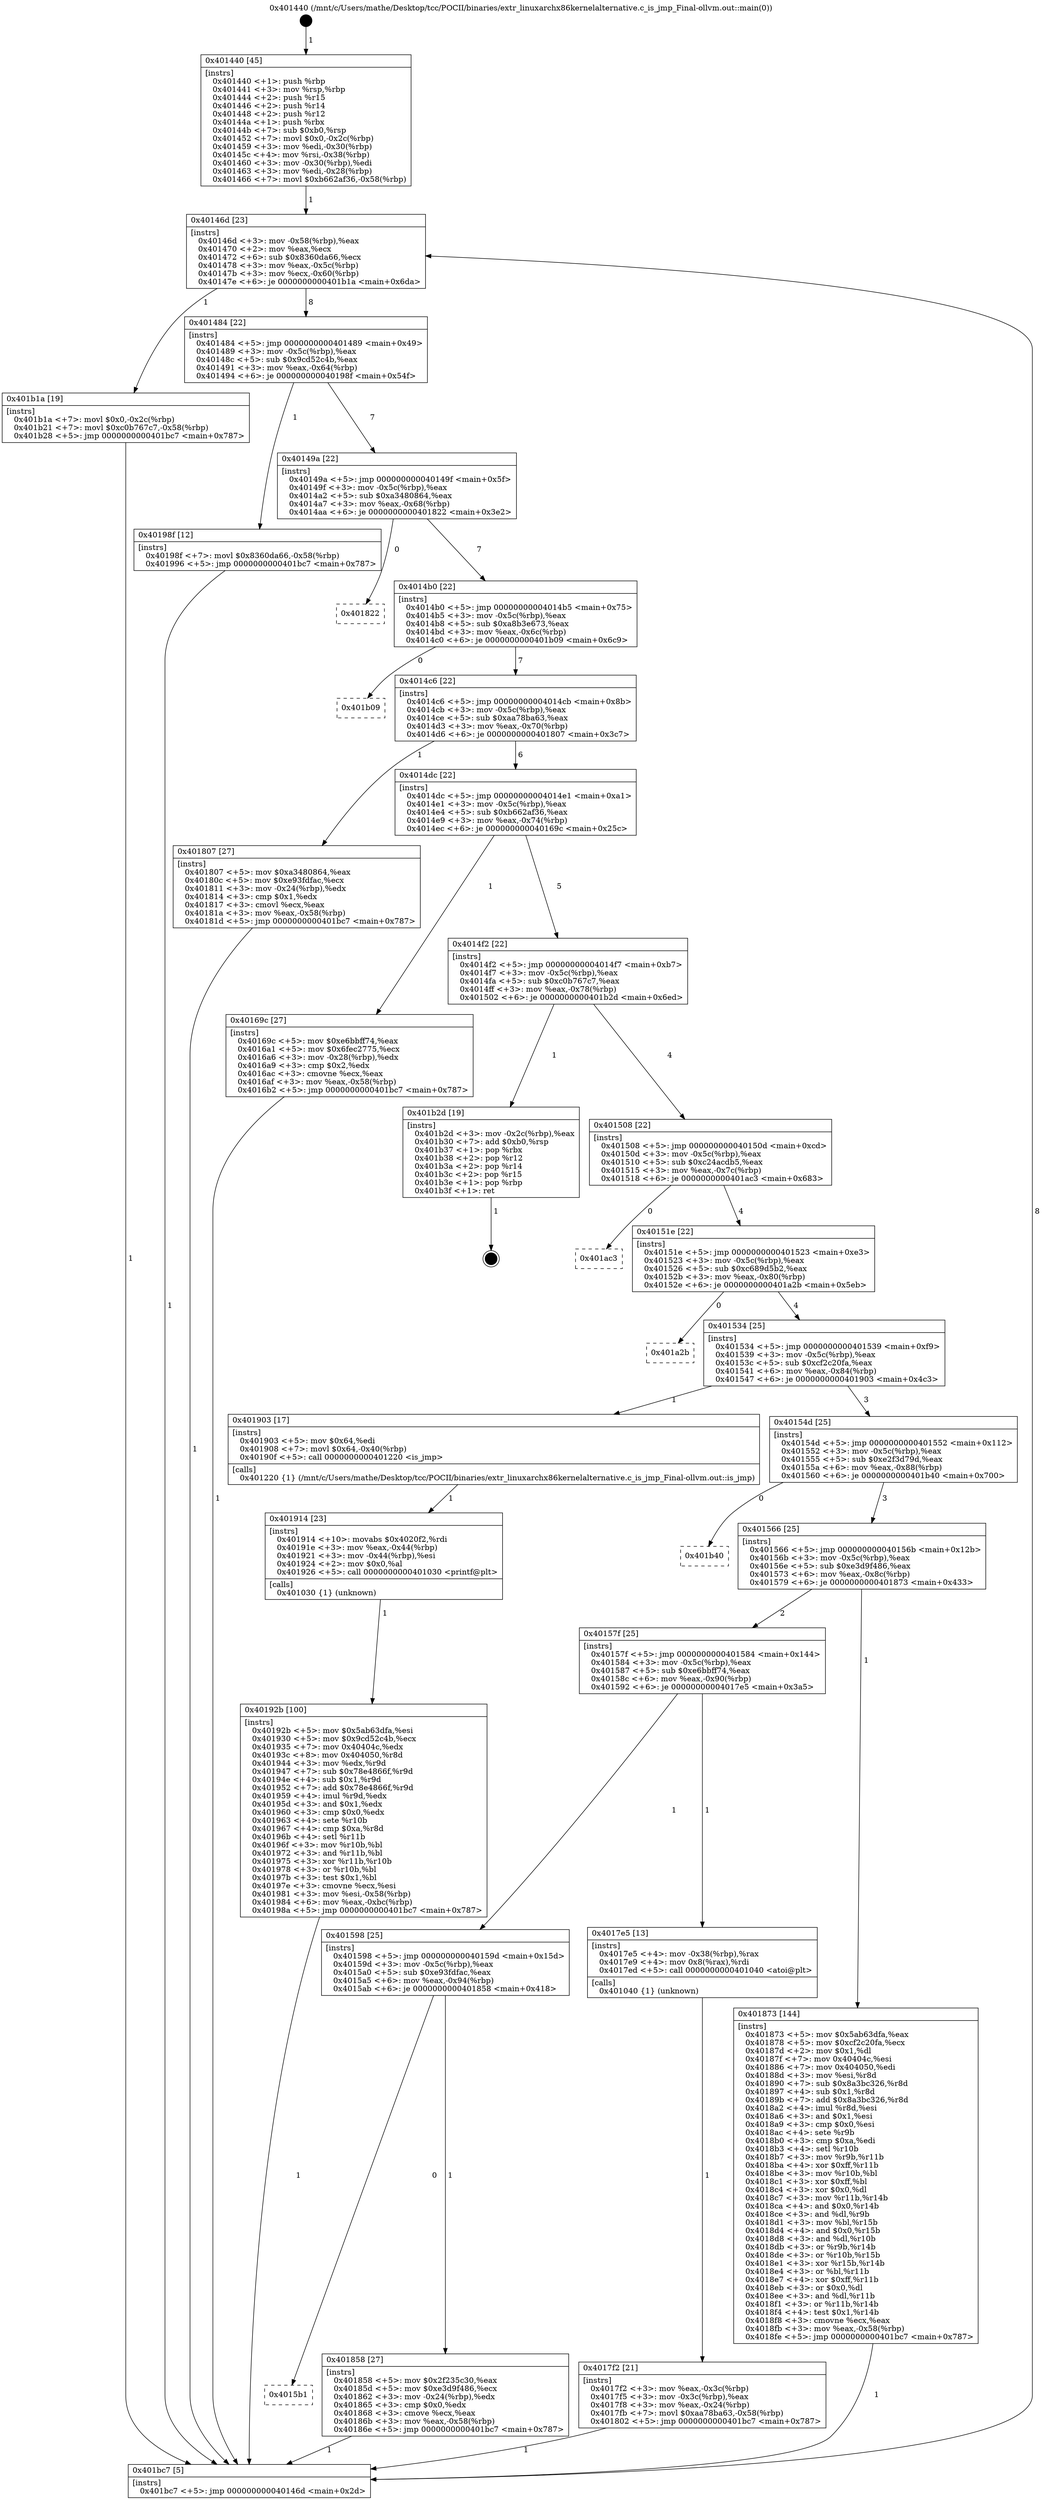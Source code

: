 digraph "0x401440" {
  label = "0x401440 (/mnt/c/Users/mathe/Desktop/tcc/POCII/binaries/extr_linuxarchx86kernelalternative.c_is_jmp_Final-ollvm.out::main(0))"
  labelloc = "t"
  node[shape=record]

  Entry [label="",width=0.3,height=0.3,shape=circle,fillcolor=black,style=filled]
  "0x40146d" [label="{
     0x40146d [23]\l
     | [instrs]\l
     &nbsp;&nbsp;0x40146d \<+3\>: mov -0x58(%rbp),%eax\l
     &nbsp;&nbsp;0x401470 \<+2\>: mov %eax,%ecx\l
     &nbsp;&nbsp;0x401472 \<+6\>: sub $0x8360da66,%ecx\l
     &nbsp;&nbsp;0x401478 \<+3\>: mov %eax,-0x5c(%rbp)\l
     &nbsp;&nbsp;0x40147b \<+3\>: mov %ecx,-0x60(%rbp)\l
     &nbsp;&nbsp;0x40147e \<+6\>: je 0000000000401b1a \<main+0x6da\>\l
  }"]
  "0x401b1a" [label="{
     0x401b1a [19]\l
     | [instrs]\l
     &nbsp;&nbsp;0x401b1a \<+7\>: movl $0x0,-0x2c(%rbp)\l
     &nbsp;&nbsp;0x401b21 \<+7\>: movl $0xc0b767c7,-0x58(%rbp)\l
     &nbsp;&nbsp;0x401b28 \<+5\>: jmp 0000000000401bc7 \<main+0x787\>\l
  }"]
  "0x401484" [label="{
     0x401484 [22]\l
     | [instrs]\l
     &nbsp;&nbsp;0x401484 \<+5\>: jmp 0000000000401489 \<main+0x49\>\l
     &nbsp;&nbsp;0x401489 \<+3\>: mov -0x5c(%rbp),%eax\l
     &nbsp;&nbsp;0x40148c \<+5\>: sub $0x9cd52c4b,%eax\l
     &nbsp;&nbsp;0x401491 \<+3\>: mov %eax,-0x64(%rbp)\l
     &nbsp;&nbsp;0x401494 \<+6\>: je 000000000040198f \<main+0x54f\>\l
  }"]
  Exit [label="",width=0.3,height=0.3,shape=circle,fillcolor=black,style=filled,peripheries=2]
  "0x40198f" [label="{
     0x40198f [12]\l
     | [instrs]\l
     &nbsp;&nbsp;0x40198f \<+7\>: movl $0x8360da66,-0x58(%rbp)\l
     &nbsp;&nbsp;0x401996 \<+5\>: jmp 0000000000401bc7 \<main+0x787\>\l
  }"]
  "0x40149a" [label="{
     0x40149a [22]\l
     | [instrs]\l
     &nbsp;&nbsp;0x40149a \<+5\>: jmp 000000000040149f \<main+0x5f\>\l
     &nbsp;&nbsp;0x40149f \<+3\>: mov -0x5c(%rbp),%eax\l
     &nbsp;&nbsp;0x4014a2 \<+5\>: sub $0xa3480864,%eax\l
     &nbsp;&nbsp;0x4014a7 \<+3\>: mov %eax,-0x68(%rbp)\l
     &nbsp;&nbsp;0x4014aa \<+6\>: je 0000000000401822 \<main+0x3e2\>\l
  }"]
  "0x40192b" [label="{
     0x40192b [100]\l
     | [instrs]\l
     &nbsp;&nbsp;0x40192b \<+5\>: mov $0x5ab63dfa,%esi\l
     &nbsp;&nbsp;0x401930 \<+5\>: mov $0x9cd52c4b,%ecx\l
     &nbsp;&nbsp;0x401935 \<+7\>: mov 0x40404c,%edx\l
     &nbsp;&nbsp;0x40193c \<+8\>: mov 0x404050,%r8d\l
     &nbsp;&nbsp;0x401944 \<+3\>: mov %edx,%r9d\l
     &nbsp;&nbsp;0x401947 \<+7\>: sub $0x78e4866f,%r9d\l
     &nbsp;&nbsp;0x40194e \<+4\>: sub $0x1,%r9d\l
     &nbsp;&nbsp;0x401952 \<+7\>: add $0x78e4866f,%r9d\l
     &nbsp;&nbsp;0x401959 \<+4\>: imul %r9d,%edx\l
     &nbsp;&nbsp;0x40195d \<+3\>: and $0x1,%edx\l
     &nbsp;&nbsp;0x401960 \<+3\>: cmp $0x0,%edx\l
     &nbsp;&nbsp;0x401963 \<+4\>: sete %r10b\l
     &nbsp;&nbsp;0x401967 \<+4\>: cmp $0xa,%r8d\l
     &nbsp;&nbsp;0x40196b \<+4\>: setl %r11b\l
     &nbsp;&nbsp;0x40196f \<+3\>: mov %r10b,%bl\l
     &nbsp;&nbsp;0x401972 \<+3\>: and %r11b,%bl\l
     &nbsp;&nbsp;0x401975 \<+3\>: xor %r11b,%r10b\l
     &nbsp;&nbsp;0x401978 \<+3\>: or %r10b,%bl\l
     &nbsp;&nbsp;0x40197b \<+3\>: test $0x1,%bl\l
     &nbsp;&nbsp;0x40197e \<+3\>: cmovne %ecx,%esi\l
     &nbsp;&nbsp;0x401981 \<+3\>: mov %esi,-0x58(%rbp)\l
     &nbsp;&nbsp;0x401984 \<+6\>: mov %eax,-0xbc(%rbp)\l
     &nbsp;&nbsp;0x40198a \<+5\>: jmp 0000000000401bc7 \<main+0x787\>\l
  }"]
  "0x401822" [label="{
     0x401822\l
  }", style=dashed]
  "0x4014b0" [label="{
     0x4014b0 [22]\l
     | [instrs]\l
     &nbsp;&nbsp;0x4014b0 \<+5\>: jmp 00000000004014b5 \<main+0x75\>\l
     &nbsp;&nbsp;0x4014b5 \<+3\>: mov -0x5c(%rbp),%eax\l
     &nbsp;&nbsp;0x4014b8 \<+5\>: sub $0xa8b3e673,%eax\l
     &nbsp;&nbsp;0x4014bd \<+3\>: mov %eax,-0x6c(%rbp)\l
     &nbsp;&nbsp;0x4014c0 \<+6\>: je 0000000000401b09 \<main+0x6c9\>\l
  }"]
  "0x401914" [label="{
     0x401914 [23]\l
     | [instrs]\l
     &nbsp;&nbsp;0x401914 \<+10\>: movabs $0x4020f2,%rdi\l
     &nbsp;&nbsp;0x40191e \<+3\>: mov %eax,-0x44(%rbp)\l
     &nbsp;&nbsp;0x401921 \<+3\>: mov -0x44(%rbp),%esi\l
     &nbsp;&nbsp;0x401924 \<+2\>: mov $0x0,%al\l
     &nbsp;&nbsp;0x401926 \<+5\>: call 0000000000401030 \<printf@plt\>\l
     | [calls]\l
     &nbsp;&nbsp;0x401030 \{1\} (unknown)\l
  }"]
  "0x401b09" [label="{
     0x401b09\l
  }", style=dashed]
  "0x4014c6" [label="{
     0x4014c6 [22]\l
     | [instrs]\l
     &nbsp;&nbsp;0x4014c6 \<+5\>: jmp 00000000004014cb \<main+0x8b\>\l
     &nbsp;&nbsp;0x4014cb \<+3\>: mov -0x5c(%rbp),%eax\l
     &nbsp;&nbsp;0x4014ce \<+5\>: sub $0xaa78ba63,%eax\l
     &nbsp;&nbsp;0x4014d3 \<+3\>: mov %eax,-0x70(%rbp)\l
     &nbsp;&nbsp;0x4014d6 \<+6\>: je 0000000000401807 \<main+0x3c7\>\l
  }"]
  "0x4015b1" [label="{
     0x4015b1\l
  }", style=dashed]
  "0x401807" [label="{
     0x401807 [27]\l
     | [instrs]\l
     &nbsp;&nbsp;0x401807 \<+5\>: mov $0xa3480864,%eax\l
     &nbsp;&nbsp;0x40180c \<+5\>: mov $0xe93fdfac,%ecx\l
     &nbsp;&nbsp;0x401811 \<+3\>: mov -0x24(%rbp),%edx\l
     &nbsp;&nbsp;0x401814 \<+3\>: cmp $0x1,%edx\l
     &nbsp;&nbsp;0x401817 \<+3\>: cmovl %ecx,%eax\l
     &nbsp;&nbsp;0x40181a \<+3\>: mov %eax,-0x58(%rbp)\l
     &nbsp;&nbsp;0x40181d \<+5\>: jmp 0000000000401bc7 \<main+0x787\>\l
  }"]
  "0x4014dc" [label="{
     0x4014dc [22]\l
     | [instrs]\l
     &nbsp;&nbsp;0x4014dc \<+5\>: jmp 00000000004014e1 \<main+0xa1\>\l
     &nbsp;&nbsp;0x4014e1 \<+3\>: mov -0x5c(%rbp),%eax\l
     &nbsp;&nbsp;0x4014e4 \<+5\>: sub $0xb662af36,%eax\l
     &nbsp;&nbsp;0x4014e9 \<+3\>: mov %eax,-0x74(%rbp)\l
     &nbsp;&nbsp;0x4014ec \<+6\>: je 000000000040169c \<main+0x25c\>\l
  }"]
  "0x401858" [label="{
     0x401858 [27]\l
     | [instrs]\l
     &nbsp;&nbsp;0x401858 \<+5\>: mov $0x2f235c30,%eax\l
     &nbsp;&nbsp;0x40185d \<+5\>: mov $0xe3d9f486,%ecx\l
     &nbsp;&nbsp;0x401862 \<+3\>: mov -0x24(%rbp),%edx\l
     &nbsp;&nbsp;0x401865 \<+3\>: cmp $0x0,%edx\l
     &nbsp;&nbsp;0x401868 \<+3\>: cmove %ecx,%eax\l
     &nbsp;&nbsp;0x40186b \<+3\>: mov %eax,-0x58(%rbp)\l
     &nbsp;&nbsp;0x40186e \<+5\>: jmp 0000000000401bc7 \<main+0x787\>\l
  }"]
  "0x40169c" [label="{
     0x40169c [27]\l
     | [instrs]\l
     &nbsp;&nbsp;0x40169c \<+5\>: mov $0xe6bbff74,%eax\l
     &nbsp;&nbsp;0x4016a1 \<+5\>: mov $0x6fec2775,%ecx\l
     &nbsp;&nbsp;0x4016a6 \<+3\>: mov -0x28(%rbp),%edx\l
     &nbsp;&nbsp;0x4016a9 \<+3\>: cmp $0x2,%edx\l
     &nbsp;&nbsp;0x4016ac \<+3\>: cmovne %ecx,%eax\l
     &nbsp;&nbsp;0x4016af \<+3\>: mov %eax,-0x58(%rbp)\l
     &nbsp;&nbsp;0x4016b2 \<+5\>: jmp 0000000000401bc7 \<main+0x787\>\l
  }"]
  "0x4014f2" [label="{
     0x4014f2 [22]\l
     | [instrs]\l
     &nbsp;&nbsp;0x4014f2 \<+5\>: jmp 00000000004014f7 \<main+0xb7\>\l
     &nbsp;&nbsp;0x4014f7 \<+3\>: mov -0x5c(%rbp),%eax\l
     &nbsp;&nbsp;0x4014fa \<+5\>: sub $0xc0b767c7,%eax\l
     &nbsp;&nbsp;0x4014ff \<+3\>: mov %eax,-0x78(%rbp)\l
     &nbsp;&nbsp;0x401502 \<+6\>: je 0000000000401b2d \<main+0x6ed\>\l
  }"]
  "0x401bc7" [label="{
     0x401bc7 [5]\l
     | [instrs]\l
     &nbsp;&nbsp;0x401bc7 \<+5\>: jmp 000000000040146d \<main+0x2d\>\l
  }"]
  "0x401440" [label="{
     0x401440 [45]\l
     | [instrs]\l
     &nbsp;&nbsp;0x401440 \<+1\>: push %rbp\l
     &nbsp;&nbsp;0x401441 \<+3\>: mov %rsp,%rbp\l
     &nbsp;&nbsp;0x401444 \<+2\>: push %r15\l
     &nbsp;&nbsp;0x401446 \<+2\>: push %r14\l
     &nbsp;&nbsp;0x401448 \<+2\>: push %r12\l
     &nbsp;&nbsp;0x40144a \<+1\>: push %rbx\l
     &nbsp;&nbsp;0x40144b \<+7\>: sub $0xb0,%rsp\l
     &nbsp;&nbsp;0x401452 \<+7\>: movl $0x0,-0x2c(%rbp)\l
     &nbsp;&nbsp;0x401459 \<+3\>: mov %edi,-0x30(%rbp)\l
     &nbsp;&nbsp;0x40145c \<+4\>: mov %rsi,-0x38(%rbp)\l
     &nbsp;&nbsp;0x401460 \<+3\>: mov -0x30(%rbp),%edi\l
     &nbsp;&nbsp;0x401463 \<+3\>: mov %edi,-0x28(%rbp)\l
     &nbsp;&nbsp;0x401466 \<+7\>: movl $0xb662af36,-0x58(%rbp)\l
  }"]
  "0x4017f2" [label="{
     0x4017f2 [21]\l
     | [instrs]\l
     &nbsp;&nbsp;0x4017f2 \<+3\>: mov %eax,-0x3c(%rbp)\l
     &nbsp;&nbsp;0x4017f5 \<+3\>: mov -0x3c(%rbp),%eax\l
     &nbsp;&nbsp;0x4017f8 \<+3\>: mov %eax,-0x24(%rbp)\l
     &nbsp;&nbsp;0x4017fb \<+7\>: movl $0xaa78ba63,-0x58(%rbp)\l
     &nbsp;&nbsp;0x401802 \<+5\>: jmp 0000000000401bc7 \<main+0x787\>\l
  }"]
  "0x401b2d" [label="{
     0x401b2d [19]\l
     | [instrs]\l
     &nbsp;&nbsp;0x401b2d \<+3\>: mov -0x2c(%rbp),%eax\l
     &nbsp;&nbsp;0x401b30 \<+7\>: add $0xb0,%rsp\l
     &nbsp;&nbsp;0x401b37 \<+1\>: pop %rbx\l
     &nbsp;&nbsp;0x401b38 \<+2\>: pop %r12\l
     &nbsp;&nbsp;0x401b3a \<+2\>: pop %r14\l
     &nbsp;&nbsp;0x401b3c \<+2\>: pop %r15\l
     &nbsp;&nbsp;0x401b3e \<+1\>: pop %rbp\l
     &nbsp;&nbsp;0x401b3f \<+1\>: ret\l
  }"]
  "0x401508" [label="{
     0x401508 [22]\l
     | [instrs]\l
     &nbsp;&nbsp;0x401508 \<+5\>: jmp 000000000040150d \<main+0xcd\>\l
     &nbsp;&nbsp;0x40150d \<+3\>: mov -0x5c(%rbp),%eax\l
     &nbsp;&nbsp;0x401510 \<+5\>: sub $0xc24acdb5,%eax\l
     &nbsp;&nbsp;0x401515 \<+3\>: mov %eax,-0x7c(%rbp)\l
     &nbsp;&nbsp;0x401518 \<+6\>: je 0000000000401ac3 \<main+0x683\>\l
  }"]
  "0x401598" [label="{
     0x401598 [25]\l
     | [instrs]\l
     &nbsp;&nbsp;0x401598 \<+5\>: jmp 000000000040159d \<main+0x15d\>\l
     &nbsp;&nbsp;0x40159d \<+3\>: mov -0x5c(%rbp),%eax\l
     &nbsp;&nbsp;0x4015a0 \<+5\>: sub $0xe93fdfac,%eax\l
     &nbsp;&nbsp;0x4015a5 \<+6\>: mov %eax,-0x94(%rbp)\l
     &nbsp;&nbsp;0x4015ab \<+6\>: je 0000000000401858 \<main+0x418\>\l
  }"]
  "0x401ac3" [label="{
     0x401ac3\l
  }", style=dashed]
  "0x40151e" [label="{
     0x40151e [22]\l
     | [instrs]\l
     &nbsp;&nbsp;0x40151e \<+5\>: jmp 0000000000401523 \<main+0xe3\>\l
     &nbsp;&nbsp;0x401523 \<+3\>: mov -0x5c(%rbp),%eax\l
     &nbsp;&nbsp;0x401526 \<+5\>: sub $0xc689d5b2,%eax\l
     &nbsp;&nbsp;0x40152b \<+3\>: mov %eax,-0x80(%rbp)\l
     &nbsp;&nbsp;0x40152e \<+6\>: je 0000000000401a2b \<main+0x5eb\>\l
  }"]
  "0x4017e5" [label="{
     0x4017e5 [13]\l
     | [instrs]\l
     &nbsp;&nbsp;0x4017e5 \<+4\>: mov -0x38(%rbp),%rax\l
     &nbsp;&nbsp;0x4017e9 \<+4\>: mov 0x8(%rax),%rdi\l
     &nbsp;&nbsp;0x4017ed \<+5\>: call 0000000000401040 \<atoi@plt\>\l
     | [calls]\l
     &nbsp;&nbsp;0x401040 \{1\} (unknown)\l
  }"]
  "0x401a2b" [label="{
     0x401a2b\l
  }", style=dashed]
  "0x401534" [label="{
     0x401534 [25]\l
     | [instrs]\l
     &nbsp;&nbsp;0x401534 \<+5\>: jmp 0000000000401539 \<main+0xf9\>\l
     &nbsp;&nbsp;0x401539 \<+3\>: mov -0x5c(%rbp),%eax\l
     &nbsp;&nbsp;0x40153c \<+5\>: sub $0xcf2c20fa,%eax\l
     &nbsp;&nbsp;0x401541 \<+6\>: mov %eax,-0x84(%rbp)\l
     &nbsp;&nbsp;0x401547 \<+6\>: je 0000000000401903 \<main+0x4c3\>\l
  }"]
  "0x40157f" [label="{
     0x40157f [25]\l
     | [instrs]\l
     &nbsp;&nbsp;0x40157f \<+5\>: jmp 0000000000401584 \<main+0x144\>\l
     &nbsp;&nbsp;0x401584 \<+3\>: mov -0x5c(%rbp),%eax\l
     &nbsp;&nbsp;0x401587 \<+5\>: sub $0xe6bbff74,%eax\l
     &nbsp;&nbsp;0x40158c \<+6\>: mov %eax,-0x90(%rbp)\l
     &nbsp;&nbsp;0x401592 \<+6\>: je 00000000004017e5 \<main+0x3a5\>\l
  }"]
  "0x401903" [label="{
     0x401903 [17]\l
     | [instrs]\l
     &nbsp;&nbsp;0x401903 \<+5\>: mov $0x64,%edi\l
     &nbsp;&nbsp;0x401908 \<+7\>: movl $0x64,-0x40(%rbp)\l
     &nbsp;&nbsp;0x40190f \<+5\>: call 0000000000401220 \<is_jmp\>\l
     | [calls]\l
     &nbsp;&nbsp;0x401220 \{1\} (/mnt/c/Users/mathe/Desktop/tcc/POCII/binaries/extr_linuxarchx86kernelalternative.c_is_jmp_Final-ollvm.out::is_jmp)\l
  }"]
  "0x40154d" [label="{
     0x40154d [25]\l
     | [instrs]\l
     &nbsp;&nbsp;0x40154d \<+5\>: jmp 0000000000401552 \<main+0x112\>\l
     &nbsp;&nbsp;0x401552 \<+3\>: mov -0x5c(%rbp),%eax\l
     &nbsp;&nbsp;0x401555 \<+5\>: sub $0xe2f3d79d,%eax\l
     &nbsp;&nbsp;0x40155a \<+6\>: mov %eax,-0x88(%rbp)\l
     &nbsp;&nbsp;0x401560 \<+6\>: je 0000000000401b40 \<main+0x700\>\l
  }"]
  "0x401873" [label="{
     0x401873 [144]\l
     | [instrs]\l
     &nbsp;&nbsp;0x401873 \<+5\>: mov $0x5ab63dfa,%eax\l
     &nbsp;&nbsp;0x401878 \<+5\>: mov $0xcf2c20fa,%ecx\l
     &nbsp;&nbsp;0x40187d \<+2\>: mov $0x1,%dl\l
     &nbsp;&nbsp;0x40187f \<+7\>: mov 0x40404c,%esi\l
     &nbsp;&nbsp;0x401886 \<+7\>: mov 0x404050,%edi\l
     &nbsp;&nbsp;0x40188d \<+3\>: mov %esi,%r8d\l
     &nbsp;&nbsp;0x401890 \<+7\>: sub $0x8a3bc326,%r8d\l
     &nbsp;&nbsp;0x401897 \<+4\>: sub $0x1,%r8d\l
     &nbsp;&nbsp;0x40189b \<+7\>: add $0x8a3bc326,%r8d\l
     &nbsp;&nbsp;0x4018a2 \<+4\>: imul %r8d,%esi\l
     &nbsp;&nbsp;0x4018a6 \<+3\>: and $0x1,%esi\l
     &nbsp;&nbsp;0x4018a9 \<+3\>: cmp $0x0,%esi\l
     &nbsp;&nbsp;0x4018ac \<+4\>: sete %r9b\l
     &nbsp;&nbsp;0x4018b0 \<+3\>: cmp $0xa,%edi\l
     &nbsp;&nbsp;0x4018b3 \<+4\>: setl %r10b\l
     &nbsp;&nbsp;0x4018b7 \<+3\>: mov %r9b,%r11b\l
     &nbsp;&nbsp;0x4018ba \<+4\>: xor $0xff,%r11b\l
     &nbsp;&nbsp;0x4018be \<+3\>: mov %r10b,%bl\l
     &nbsp;&nbsp;0x4018c1 \<+3\>: xor $0xff,%bl\l
     &nbsp;&nbsp;0x4018c4 \<+3\>: xor $0x0,%dl\l
     &nbsp;&nbsp;0x4018c7 \<+3\>: mov %r11b,%r14b\l
     &nbsp;&nbsp;0x4018ca \<+4\>: and $0x0,%r14b\l
     &nbsp;&nbsp;0x4018ce \<+3\>: and %dl,%r9b\l
     &nbsp;&nbsp;0x4018d1 \<+3\>: mov %bl,%r15b\l
     &nbsp;&nbsp;0x4018d4 \<+4\>: and $0x0,%r15b\l
     &nbsp;&nbsp;0x4018d8 \<+3\>: and %dl,%r10b\l
     &nbsp;&nbsp;0x4018db \<+3\>: or %r9b,%r14b\l
     &nbsp;&nbsp;0x4018de \<+3\>: or %r10b,%r15b\l
     &nbsp;&nbsp;0x4018e1 \<+3\>: xor %r15b,%r14b\l
     &nbsp;&nbsp;0x4018e4 \<+3\>: or %bl,%r11b\l
     &nbsp;&nbsp;0x4018e7 \<+4\>: xor $0xff,%r11b\l
     &nbsp;&nbsp;0x4018eb \<+3\>: or $0x0,%dl\l
     &nbsp;&nbsp;0x4018ee \<+3\>: and %dl,%r11b\l
     &nbsp;&nbsp;0x4018f1 \<+3\>: or %r11b,%r14b\l
     &nbsp;&nbsp;0x4018f4 \<+4\>: test $0x1,%r14b\l
     &nbsp;&nbsp;0x4018f8 \<+3\>: cmovne %ecx,%eax\l
     &nbsp;&nbsp;0x4018fb \<+3\>: mov %eax,-0x58(%rbp)\l
     &nbsp;&nbsp;0x4018fe \<+5\>: jmp 0000000000401bc7 \<main+0x787\>\l
  }"]
  "0x401b40" [label="{
     0x401b40\l
  }", style=dashed]
  "0x401566" [label="{
     0x401566 [25]\l
     | [instrs]\l
     &nbsp;&nbsp;0x401566 \<+5\>: jmp 000000000040156b \<main+0x12b\>\l
     &nbsp;&nbsp;0x40156b \<+3\>: mov -0x5c(%rbp),%eax\l
     &nbsp;&nbsp;0x40156e \<+5\>: sub $0xe3d9f486,%eax\l
     &nbsp;&nbsp;0x401573 \<+6\>: mov %eax,-0x8c(%rbp)\l
     &nbsp;&nbsp;0x401579 \<+6\>: je 0000000000401873 \<main+0x433\>\l
  }"]
  Entry -> "0x401440" [label=" 1"]
  "0x40146d" -> "0x401b1a" [label=" 1"]
  "0x40146d" -> "0x401484" [label=" 8"]
  "0x401b2d" -> Exit [label=" 1"]
  "0x401484" -> "0x40198f" [label=" 1"]
  "0x401484" -> "0x40149a" [label=" 7"]
  "0x401b1a" -> "0x401bc7" [label=" 1"]
  "0x40149a" -> "0x401822" [label=" 0"]
  "0x40149a" -> "0x4014b0" [label=" 7"]
  "0x40198f" -> "0x401bc7" [label=" 1"]
  "0x4014b0" -> "0x401b09" [label=" 0"]
  "0x4014b0" -> "0x4014c6" [label=" 7"]
  "0x40192b" -> "0x401bc7" [label=" 1"]
  "0x4014c6" -> "0x401807" [label=" 1"]
  "0x4014c6" -> "0x4014dc" [label=" 6"]
  "0x401914" -> "0x40192b" [label=" 1"]
  "0x4014dc" -> "0x40169c" [label=" 1"]
  "0x4014dc" -> "0x4014f2" [label=" 5"]
  "0x40169c" -> "0x401bc7" [label=" 1"]
  "0x401440" -> "0x40146d" [label=" 1"]
  "0x401bc7" -> "0x40146d" [label=" 8"]
  "0x401903" -> "0x401914" [label=" 1"]
  "0x4014f2" -> "0x401b2d" [label=" 1"]
  "0x4014f2" -> "0x401508" [label=" 4"]
  "0x401858" -> "0x401bc7" [label=" 1"]
  "0x401508" -> "0x401ac3" [label=" 0"]
  "0x401508" -> "0x40151e" [label=" 4"]
  "0x401598" -> "0x4015b1" [label=" 0"]
  "0x40151e" -> "0x401a2b" [label=" 0"]
  "0x40151e" -> "0x401534" [label=" 4"]
  "0x401598" -> "0x401858" [label=" 1"]
  "0x401534" -> "0x401903" [label=" 1"]
  "0x401534" -> "0x40154d" [label=" 3"]
  "0x401807" -> "0x401bc7" [label=" 1"]
  "0x40154d" -> "0x401b40" [label=" 0"]
  "0x40154d" -> "0x401566" [label=" 3"]
  "0x4017f2" -> "0x401bc7" [label=" 1"]
  "0x401566" -> "0x401873" [label=" 1"]
  "0x401566" -> "0x40157f" [label=" 2"]
  "0x401873" -> "0x401bc7" [label=" 1"]
  "0x40157f" -> "0x4017e5" [label=" 1"]
  "0x40157f" -> "0x401598" [label=" 1"]
  "0x4017e5" -> "0x4017f2" [label=" 1"]
}
